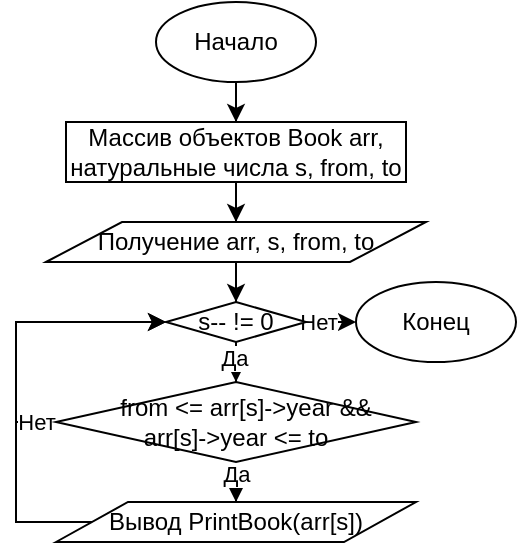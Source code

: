 <mxfile version="13.1.14"><diagram id="Hsi1N0cberL_-BoPGEi5" name="Page-1"><mxGraphModel dx="767" dy="339" grid="1" gridSize="10" guides="1" tooltips="1" connect="1" arrows="1" fold="1" page="1" pageScale="1" pageWidth="850" pageHeight="1100" math="0" shadow="0"><root><mxCell id="0"/><mxCell id="1" parent="0"/><mxCell id="LDhQOHuRyV1jIk14AgpL-988" style="edgeStyle=orthogonalEdgeStyle;rounded=0;orthogonalLoop=1;jettySize=auto;html=1;entryX=0.5;entryY=0;entryDx=0;entryDy=0;" edge="1" parent="1" source="LDhQOHuRyV1jIk14AgpL-790" target="LDhQOHuRyV1jIk14AgpL-987"><mxGeometry relative="1" as="geometry"/></mxCell><mxCell id="LDhQOHuRyV1jIk14AgpL-790" value="Начало" style="ellipse;whiteSpace=wrap;html=1;" vertex="1" parent="1"><mxGeometry x="210" y="480" width="80" height="40" as="geometry"/></mxCell><mxCell id="LDhQOHuRyV1jIk14AgpL-957" value="Конец" style="ellipse;whiteSpace=wrap;html=1;" vertex="1" parent="1"><mxGeometry x="310" y="620" width="80" height="40" as="geometry"/></mxCell><mxCell id="LDhQOHuRyV1jIk14AgpL-990" style="edgeStyle=orthogonalEdgeStyle;rounded=0;orthogonalLoop=1;jettySize=auto;html=1;" edge="1" parent="1" source="LDhQOHuRyV1jIk14AgpL-987" target="LDhQOHuRyV1jIk14AgpL-989"><mxGeometry relative="1" as="geometry"/></mxCell><mxCell id="LDhQOHuRyV1jIk14AgpL-987" value="Массив объектов Book arr, &lt;br&gt;натуральные числа s, from, to" style="rounded=0;whiteSpace=wrap;html=1;" vertex="1" parent="1"><mxGeometry x="165" y="540" width="170" height="30" as="geometry"/></mxCell><mxCell id="LDhQOHuRyV1jIk14AgpL-992" style="edgeStyle=orthogonalEdgeStyle;rounded=0;orthogonalLoop=1;jettySize=auto;html=1;entryX=0.5;entryY=0;entryDx=0;entryDy=0;" edge="1" parent="1" source="LDhQOHuRyV1jIk14AgpL-989" target="LDhQOHuRyV1jIk14AgpL-991"><mxGeometry relative="1" as="geometry"/></mxCell><mxCell id="LDhQOHuRyV1jIk14AgpL-989" value="Получение arr, s, from, to" style="shape=parallelogram;perimeter=parallelogramPerimeter;whiteSpace=wrap;html=1;" vertex="1" parent="1"><mxGeometry x="155" y="590" width="190" height="20" as="geometry"/></mxCell><mxCell id="LDhQOHuRyV1jIk14AgpL-993" style="edgeStyle=orthogonalEdgeStyle;rounded=0;orthogonalLoop=1;jettySize=auto;html=1;" edge="1" parent="1" source="LDhQOHuRyV1jIk14AgpL-991" target="LDhQOHuRyV1jIk14AgpL-957"><mxGeometry relative="1" as="geometry"/></mxCell><mxCell id="LDhQOHuRyV1jIk14AgpL-995" value="Нет" style="edgeLabel;html=1;align=center;verticalAlign=middle;resizable=0;points=[];" vertex="1" connectable="0" parent="LDhQOHuRyV1jIk14AgpL-993"><mxGeometry x="0.285" relative="1" as="geometry"><mxPoint as="offset"/></mxGeometry></mxCell><mxCell id="LDhQOHuRyV1jIk14AgpL-997" style="edgeStyle=orthogonalEdgeStyle;rounded=0;orthogonalLoop=1;jettySize=auto;html=1;entryX=0.5;entryY=0;entryDx=0;entryDy=0;" edge="1" parent="1" source="LDhQOHuRyV1jIk14AgpL-991" target="LDhQOHuRyV1jIk14AgpL-996"><mxGeometry relative="1" as="geometry"/></mxCell><mxCell id="LDhQOHuRyV1jIk14AgpL-1000" value="Да" style="edgeLabel;html=1;align=center;verticalAlign=middle;resizable=0;points=[];" vertex="1" connectable="0" parent="LDhQOHuRyV1jIk14AgpL-997"><mxGeometry x="0.6" y="-1" relative="1" as="geometry"><mxPoint as="offset"/></mxGeometry></mxCell><mxCell id="LDhQOHuRyV1jIk14AgpL-991" value="s-- != 0" style="rhombus;whiteSpace=wrap;html=1;" vertex="1" parent="1"><mxGeometry x="215" y="630" width="70" height="20" as="geometry"/></mxCell><mxCell id="LDhQOHuRyV1jIk14AgpL-998" style="edgeStyle=orthogonalEdgeStyle;rounded=0;orthogonalLoop=1;jettySize=auto;html=1;entryX=0;entryY=0.5;entryDx=0;entryDy=0;" edge="1" parent="1" source="LDhQOHuRyV1jIk14AgpL-996" target="LDhQOHuRyV1jIk14AgpL-991"><mxGeometry relative="1" as="geometry"><Array as="points"><mxPoint x="140" y="690"/><mxPoint x="140" y="640"/></Array></mxGeometry></mxCell><mxCell id="LDhQOHuRyV1jIk14AgpL-999" value="Нет" style="edgeLabel;html=1;align=center;verticalAlign=middle;resizable=0;points=[];" vertex="1" connectable="0" parent="LDhQOHuRyV1jIk14AgpL-998"><mxGeometry x="-0.744" y="1" relative="1" as="geometry"><mxPoint x="8.67" y="-1" as="offset"/></mxGeometry></mxCell><mxCell id="LDhQOHuRyV1jIk14AgpL-1004" style="edgeStyle=orthogonalEdgeStyle;rounded=0;orthogonalLoop=1;jettySize=auto;html=1;" edge="1" parent="1" source="LDhQOHuRyV1jIk14AgpL-996" target="LDhQOHuRyV1jIk14AgpL-1003"><mxGeometry relative="1" as="geometry"/></mxCell><mxCell id="LDhQOHuRyV1jIk14AgpL-1005" value="Да" style="edgeLabel;html=1;align=center;verticalAlign=middle;resizable=0;points=[];" vertex="1" connectable="0" parent="LDhQOHuRyV1jIk14AgpL-1004"><mxGeometry x="0.522" relative="1" as="geometry"><mxPoint as="offset"/></mxGeometry></mxCell><mxCell id="LDhQOHuRyV1jIk14AgpL-996" value="&amp;nbsp; &amp;nbsp;from &amp;lt;= arr[s]-&amp;gt;year &amp;amp;&amp;amp; &lt;br&gt;arr[s]-&amp;gt;year &amp;lt;= to" style="rhombus;whiteSpace=wrap;html=1;" vertex="1" parent="1"><mxGeometry x="160" y="670" width="180" height="40" as="geometry"/></mxCell><mxCell id="LDhQOHuRyV1jIk14AgpL-1006" style="edgeStyle=orthogonalEdgeStyle;rounded=0;orthogonalLoop=1;jettySize=auto;html=1;entryX=0;entryY=0.5;entryDx=0;entryDy=0;" edge="1" parent="1" source="LDhQOHuRyV1jIk14AgpL-1003" target="LDhQOHuRyV1jIk14AgpL-991"><mxGeometry relative="1" as="geometry"><Array as="points"><mxPoint x="140" y="740"/><mxPoint x="140" y="640"/></Array></mxGeometry></mxCell><mxCell id="LDhQOHuRyV1jIk14AgpL-1003" value="Вывод&amp;nbsp;PrintBook(arr[s])" style="shape=parallelogram;perimeter=parallelogramPerimeter;whiteSpace=wrap;html=1;" vertex="1" parent="1"><mxGeometry x="160" y="730" width="180" height="20" as="geometry"/></mxCell></root></mxGraphModel></diagram></mxfile>